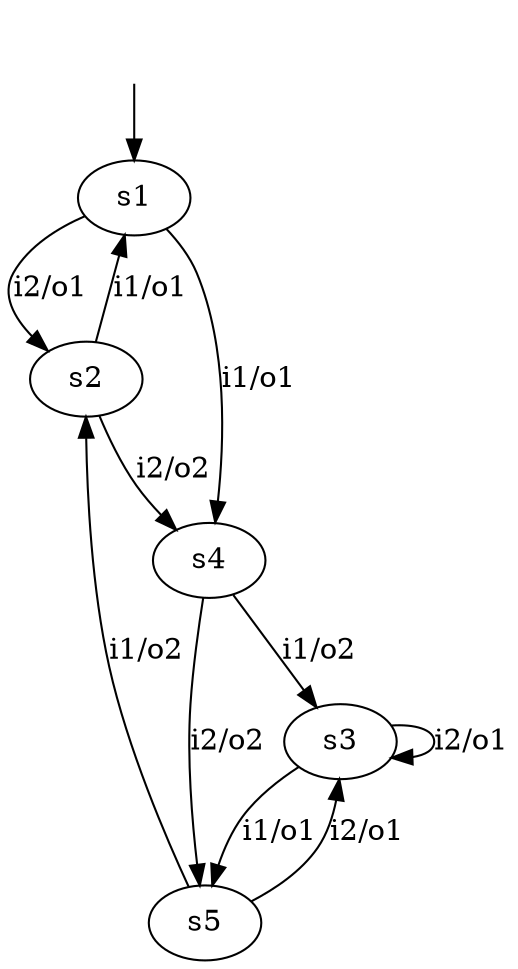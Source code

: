 digraph LearnedModel {
s1 [label=s1];
s2 [label=s2];
s3 [label=s3];
s4 [label=s4];
s5 [label=s5];
s1 -> s4  [label="i1/o1"];
s1 -> s2  [label="i2/o1"];
s2 -> s1  [label="i1/o1"];
s2 -> s4  [label="i2/o2"];
s3 -> s5  [label="i1/o1"];
s3 -> s3  [label="i2/o1"];
s4 -> s3  [label="i1/o2"];
s4 -> s5  [label="i2/o2"];
s5 -> s2  [label="i1/o2"];
s5 -> s3  [label="i2/o1"];
__start0 [label="", shape=none];
__start0 -> s1  [label=""];
}
